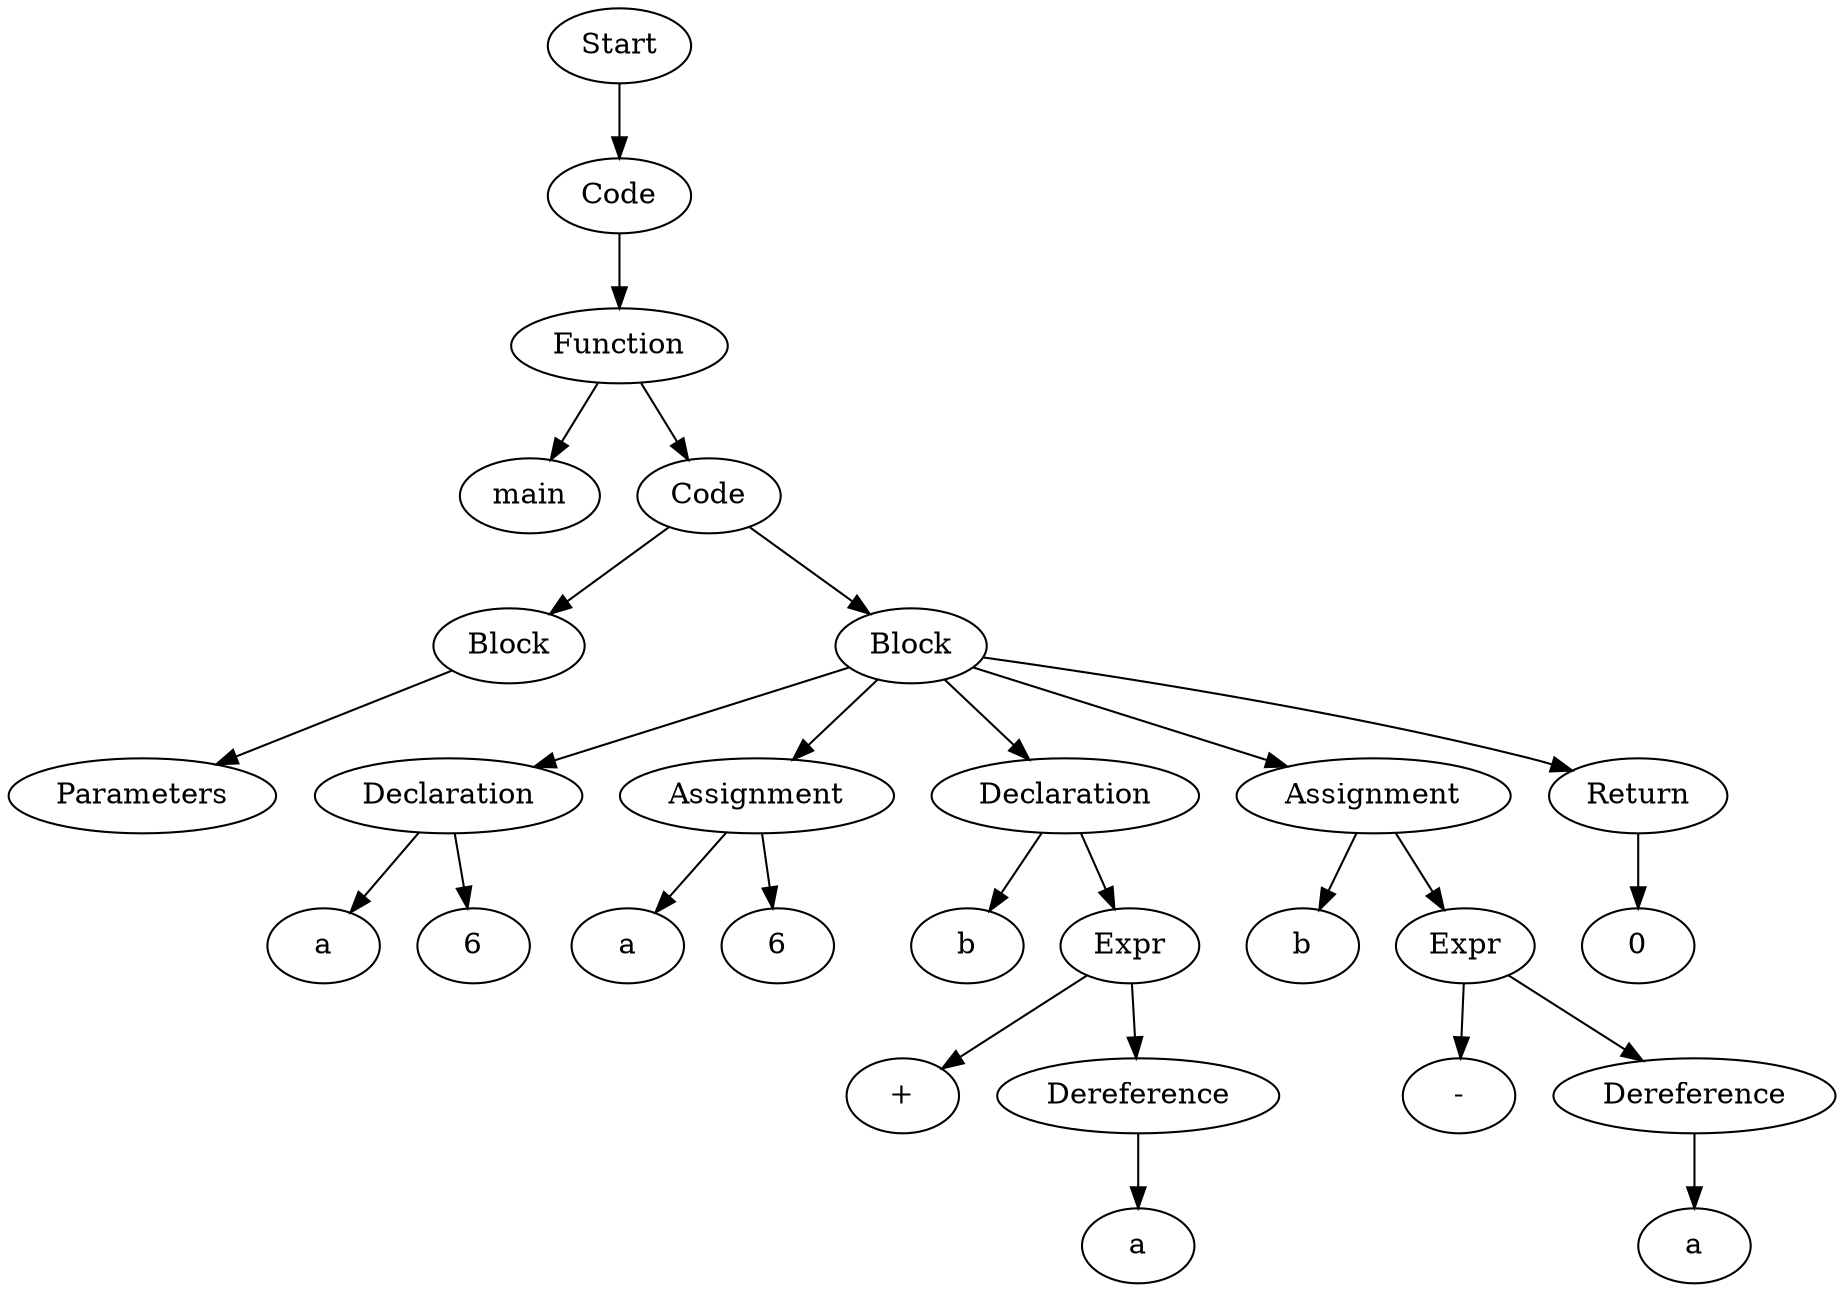 digraph AST {
  "131770533544960" [label="Start"];
  "131770533544960" -> "131770533546640";
  "131770533546640" [label="Code"];
  "131770533546640" -> "131770533552208";
  "131770533552208" [label="Function"];
  "131770533552208" -> "131770533558256";
  "131770533552208" -> "131770533558928";
  "131770533558256" [label="main"];
  "131770533558928" [label="Code"];
  "131770533558928" -> "131770533611696";
  "131770533558928" -> "131770533611552";
  "131770533611696" [label="Block"];
  "131770533611696" -> "131770533558544";
  "131770533558544" [label="Parameters"];
  "131770533611552" [label="Block"];
  "131770533611552" -> "131770533559504";
  "131770533611552" -> "131770533610304";
  "131770533611552" -> "131770533611888";
  "131770533611552" -> "131770533613760";
  "131770533611552" -> "131770533614480";
  "131770533559504" [label="Declaration"];
  "131770533559504" -> "131770533559984";
  "131770533559504" -> "131770533609872";
  "131770533559984" [label="a"];
  "131770533609872" [label="6"];
  "131770533610304" [label="Assignment"];
  "131770533610304" -> "131770533610880";
  "131770533610304" -> "131770533611456";
  "131770533610880" [label="a"];
  "131770533611456" [label="6"];
  "131770533611888" [label="Declaration"];
  "131770533611888" -> "131770533612368";
  "131770533611888" -> "131770533612656";
  "131770533612368" [label="b"];
  "131770533612656" [label="Expr"];
  "131770533612656" -> "131770533612848";
  "131770533612656" -> "131770533614528";
  "131770533612848" [label="+"];
  "131770533614528" [label="Dereference"];
  "131770533614528" -> "131770533613376";
  "131770533613376" [label="a"];
  "131770533613760" [label="Assignment"];
  "131770533613760" -> "131770533541920";
  "131770533613760" -> "131770533530064";
  "131770533541920" [label="b"];
  "131770533530064" [label="Expr"];
  "131770533530064" -> "131770533540384";
  "131770533530064" -> "131770533610352";
  "131770533540384" [label="-"];
  "131770533610352" [label="Dereference"];
  "131770533610352" -> "131770533614288";
  "131770533614288" [label="a"];
  "131770533614480" [label="Return"];
  "131770533614480" -> "131770533615200";
  "131770533615200" [label="0"];
}
